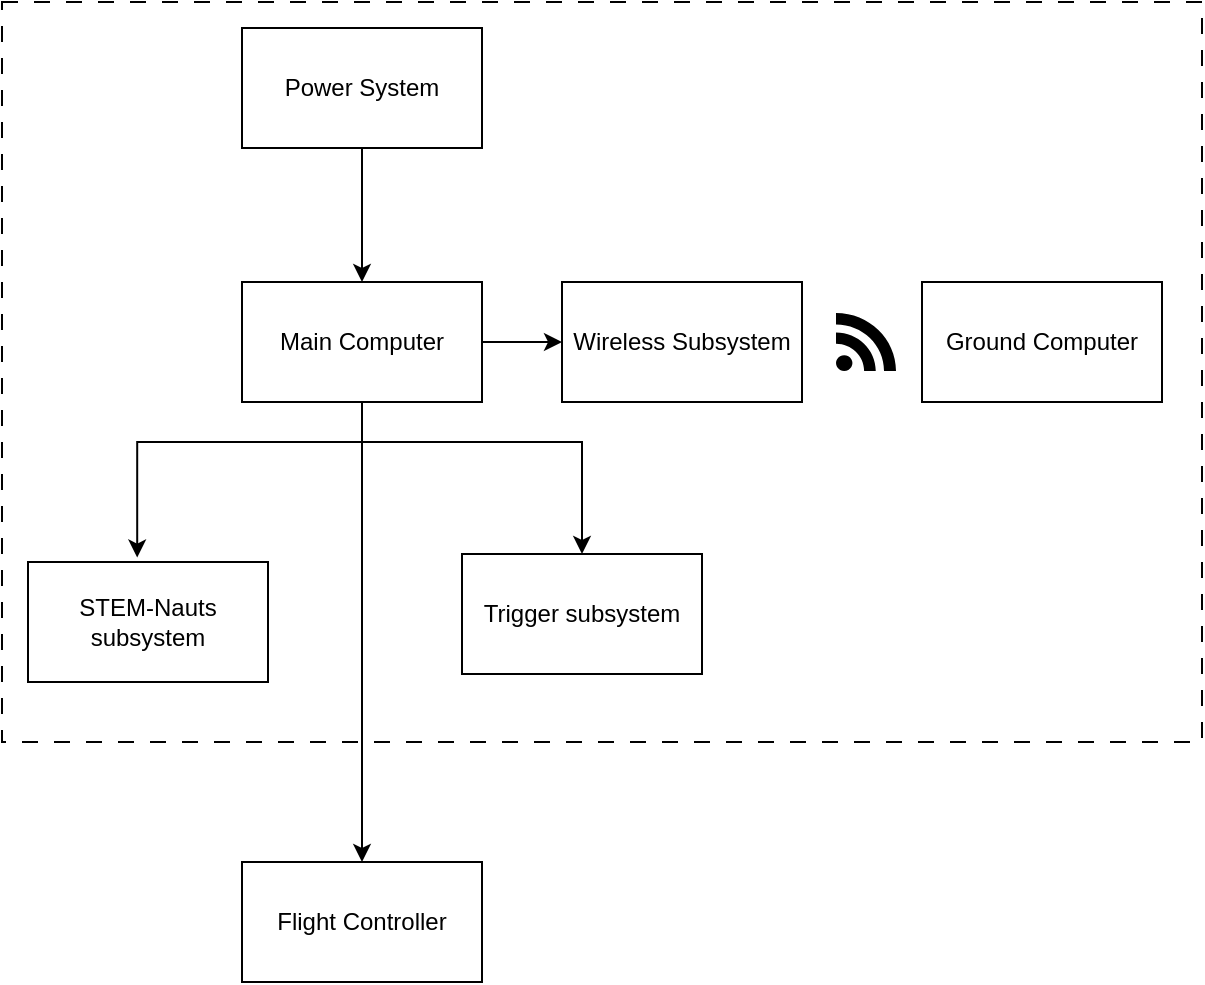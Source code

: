 <mxfile version="22.0.4" type="github">
  <diagram name="Page-1" id="j3Q-j5Wdtzv0YPWznBYd">
    <mxGraphModel dx="508" dy="337" grid="1" gridSize="10" guides="1" tooltips="1" connect="1" arrows="1" fold="1" page="1" pageScale="1" pageWidth="850" pageHeight="1100" math="0" shadow="0">
      <root>
        <mxCell id="0" />
        <mxCell id="1" parent="0" />
        <mxCell id="mBe3JbeVVdXJRdi6G_KN-14" value="" style="rounded=0;whiteSpace=wrap;html=1;fillColor=none;dashed=1;dashPattern=8 8;" vertex="1" parent="1">
          <mxGeometry x="80" y="60" width="600" height="370" as="geometry" />
        </mxCell>
        <mxCell id="mBe3JbeVVdXJRdi6G_KN-8" style="edgeStyle=orthogonalEdgeStyle;rounded=0;orthogonalLoop=1;jettySize=auto;html=1;" edge="1" parent="1" source="mBe3JbeVVdXJRdi6G_KN-1" target="mBe3JbeVVdXJRdi6G_KN-3">
          <mxGeometry relative="1" as="geometry" />
        </mxCell>
        <mxCell id="mBe3JbeVVdXJRdi6G_KN-9" style="edgeStyle=orthogonalEdgeStyle;rounded=0;orthogonalLoop=1;jettySize=auto;html=1;entryX=0;entryY=0.5;entryDx=0;entryDy=0;" edge="1" parent="1" source="mBe3JbeVVdXJRdi6G_KN-1" target="mBe3JbeVVdXJRdi6G_KN-5">
          <mxGeometry relative="1" as="geometry" />
        </mxCell>
        <mxCell id="mBe3JbeVVdXJRdi6G_KN-10" style="edgeStyle=orthogonalEdgeStyle;rounded=0;orthogonalLoop=1;jettySize=auto;html=1;entryX=0.5;entryY=0;entryDx=0;entryDy=0;" edge="1" parent="1" source="mBe3JbeVVdXJRdi6G_KN-1" target="mBe3JbeVVdXJRdi6G_KN-4">
          <mxGeometry relative="1" as="geometry">
            <Array as="points">
              <mxPoint x="260" y="280" />
              <mxPoint x="370" y="280" />
            </Array>
          </mxGeometry>
        </mxCell>
        <mxCell id="mBe3JbeVVdXJRdi6G_KN-1" value="Main Computer" style="rounded=0;whiteSpace=wrap;html=1;" vertex="1" parent="1">
          <mxGeometry x="200" y="200" width="120" height="60" as="geometry" />
        </mxCell>
        <mxCell id="mBe3JbeVVdXJRdi6G_KN-2" value="STEM-Nauts subsystem" style="rounded=0;whiteSpace=wrap;html=1;" vertex="1" parent="1">
          <mxGeometry x="93" y="340" width="120" height="60" as="geometry" />
        </mxCell>
        <mxCell id="mBe3JbeVVdXJRdi6G_KN-3" value="Flight Controller" style="rounded=0;whiteSpace=wrap;html=1;" vertex="1" parent="1">
          <mxGeometry x="200" y="490" width="120" height="60" as="geometry" />
        </mxCell>
        <mxCell id="mBe3JbeVVdXJRdi6G_KN-4" value="Trigger subsystem" style="rounded=0;whiteSpace=wrap;html=1;" vertex="1" parent="1">
          <mxGeometry x="310" y="336" width="120" height="60" as="geometry" />
        </mxCell>
        <mxCell id="mBe3JbeVVdXJRdi6G_KN-5" value="Wireless Subsystem" style="rounded=0;whiteSpace=wrap;html=1;" vertex="1" parent="1">
          <mxGeometry x="360" y="200" width="120" height="60" as="geometry" />
        </mxCell>
        <mxCell id="mBe3JbeVVdXJRdi6G_KN-11" style="edgeStyle=orthogonalEdgeStyle;rounded=0;orthogonalLoop=1;jettySize=auto;html=1;entryX=0.5;entryY=0;entryDx=0;entryDy=0;" edge="1" parent="1" source="mBe3JbeVVdXJRdi6G_KN-6" target="mBe3JbeVVdXJRdi6G_KN-1">
          <mxGeometry relative="1" as="geometry" />
        </mxCell>
        <mxCell id="mBe3JbeVVdXJRdi6G_KN-6" value="Power System" style="rounded=0;whiteSpace=wrap;html=1;" vertex="1" parent="1">
          <mxGeometry x="200" y="73" width="120" height="60" as="geometry" />
        </mxCell>
        <mxCell id="mBe3JbeVVdXJRdi6G_KN-7" style="edgeStyle=orthogonalEdgeStyle;rounded=0;orthogonalLoop=1;jettySize=auto;html=1;entryX=0.455;entryY=-0.037;entryDx=0;entryDy=0;entryPerimeter=0;" edge="1" parent="1" target="mBe3JbeVVdXJRdi6G_KN-2">
          <mxGeometry relative="1" as="geometry">
            <mxPoint x="230" y="260" as="sourcePoint" />
            <Array as="points">
              <mxPoint x="260" y="260" />
              <mxPoint x="260" y="280" />
              <mxPoint x="148" y="280" />
            </Array>
          </mxGeometry>
        </mxCell>
        <mxCell id="mBe3JbeVVdXJRdi6G_KN-12" value="Ground Computer" style="rounded=0;whiteSpace=wrap;html=1;" vertex="1" parent="1">
          <mxGeometry x="540" y="200" width="120" height="60" as="geometry" />
        </mxCell>
        <mxCell id="mBe3JbeVVdXJRdi6G_KN-13" value="" style="shape=mxgraph.signs.tech.rss;html=1;pointerEvents=1;fillColor=#000000;strokeColor=none;verticalLabelPosition=bottom;verticalAlign=top;align=center;" vertex="1" parent="1">
          <mxGeometry x="497" y="215.5" width="30" height="29" as="geometry" />
        </mxCell>
      </root>
    </mxGraphModel>
  </diagram>
</mxfile>
